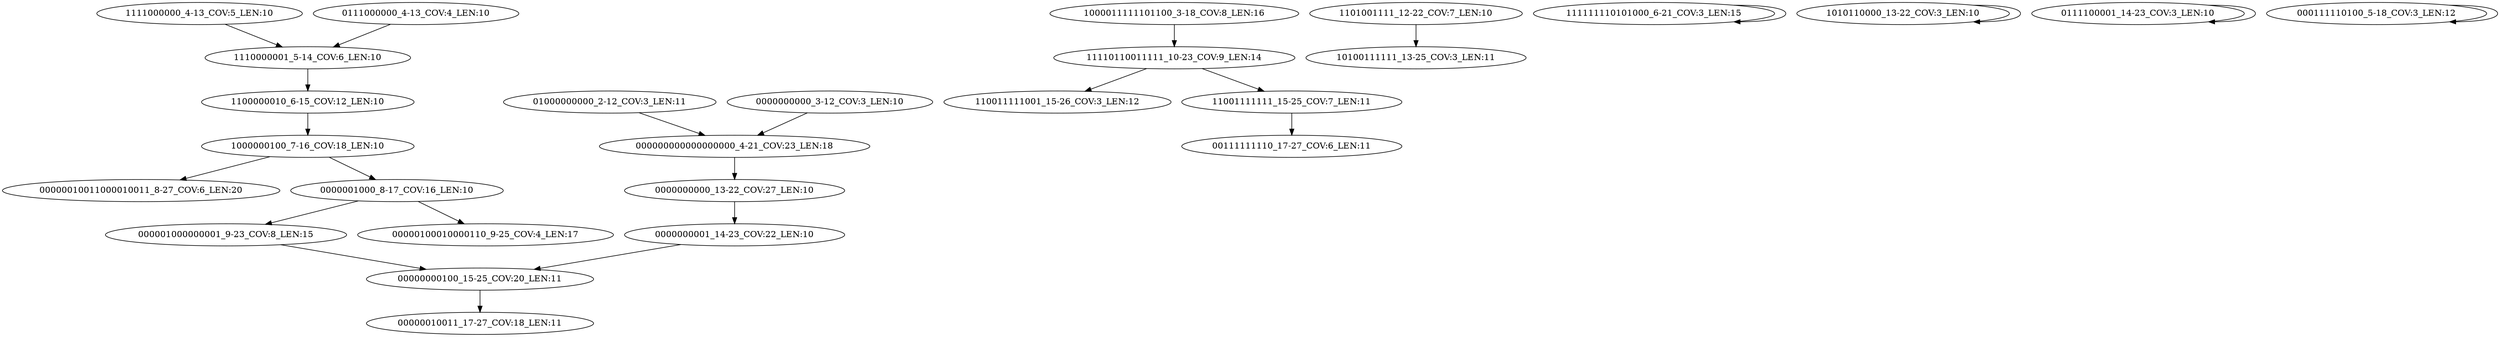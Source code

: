 digraph G {
    "000000000000000000_4-21_COV:23_LEN:18" -> "0000000000_13-22_COV:27_LEN:10";
    "0000000000_13-22_COV:27_LEN:10" -> "0000000001_14-23_COV:22_LEN:10";
    "1111000000_4-13_COV:5_LEN:10" -> "1110000001_5-14_COV:6_LEN:10";
    "1100000010_6-15_COV:12_LEN:10" -> "1000000100_7-16_COV:18_LEN:10";
    "1000000100_7-16_COV:18_LEN:10" -> "00000010011000010011_8-27_COV:6_LEN:20";
    "1000000100_7-16_COV:18_LEN:10" -> "0000001000_8-17_COV:16_LEN:10";
    "01000000000_2-12_COV:3_LEN:11" -> "000000000000000000_4-21_COV:23_LEN:18";
    "11110110011111_10-23_COV:9_LEN:14" -> "110011111001_15-26_COV:3_LEN:12";
    "11110110011111_10-23_COV:9_LEN:14" -> "11001111111_15-25_COV:7_LEN:11";
    "0000000000_3-12_COV:3_LEN:10" -> "000000000000000000_4-21_COV:23_LEN:18";
    "1101001111_12-22_COV:7_LEN:10" -> "10100111111_13-25_COV:3_LEN:11";
    "1000011111101100_3-18_COV:8_LEN:16" -> "11110110011111_10-23_COV:9_LEN:14";
    "111111110101000_6-21_COV:3_LEN:15" -> "111111110101000_6-21_COV:3_LEN:15";
    "000001000000001_9-23_COV:8_LEN:15" -> "00000000100_15-25_COV:20_LEN:11";
    "0111000000_4-13_COV:4_LEN:10" -> "1110000001_5-14_COV:6_LEN:10";
    "1010110000_13-22_COV:3_LEN:10" -> "1010110000_13-22_COV:3_LEN:10";
    "0000000001_14-23_COV:22_LEN:10" -> "00000000100_15-25_COV:20_LEN:11";
    "0111100001_14-23_COV:3_LEN:10" -> "0111100001_14-23_COV:3_LEN:10";
    "11001111111_15-25_COV:7_LEN:11" -> "00111111110_17-27_COV:6_LEN:11";
    "00000000100_15-25_COV:20_LEN:11" -> "00000010011_17-27_COV:18_LEN:11";
    "1110000001_5-14_COV:6_LEN:10" -> "1100000010_6-15_COV:12_LEN:10";
    "0000001000_8-17_COV:16_LEN:10" -> "00000100010000110_9-25_COV:4_LEN:17";
    "0000001000_8-17_COV:16_LEN:10" -> "000001000000001_9-23_COV:8_LEN:15";
    "000111110100_5-18_COV:3_LEN:12" -> "000111110100_5-18_COV:3_LEN:12";
}
